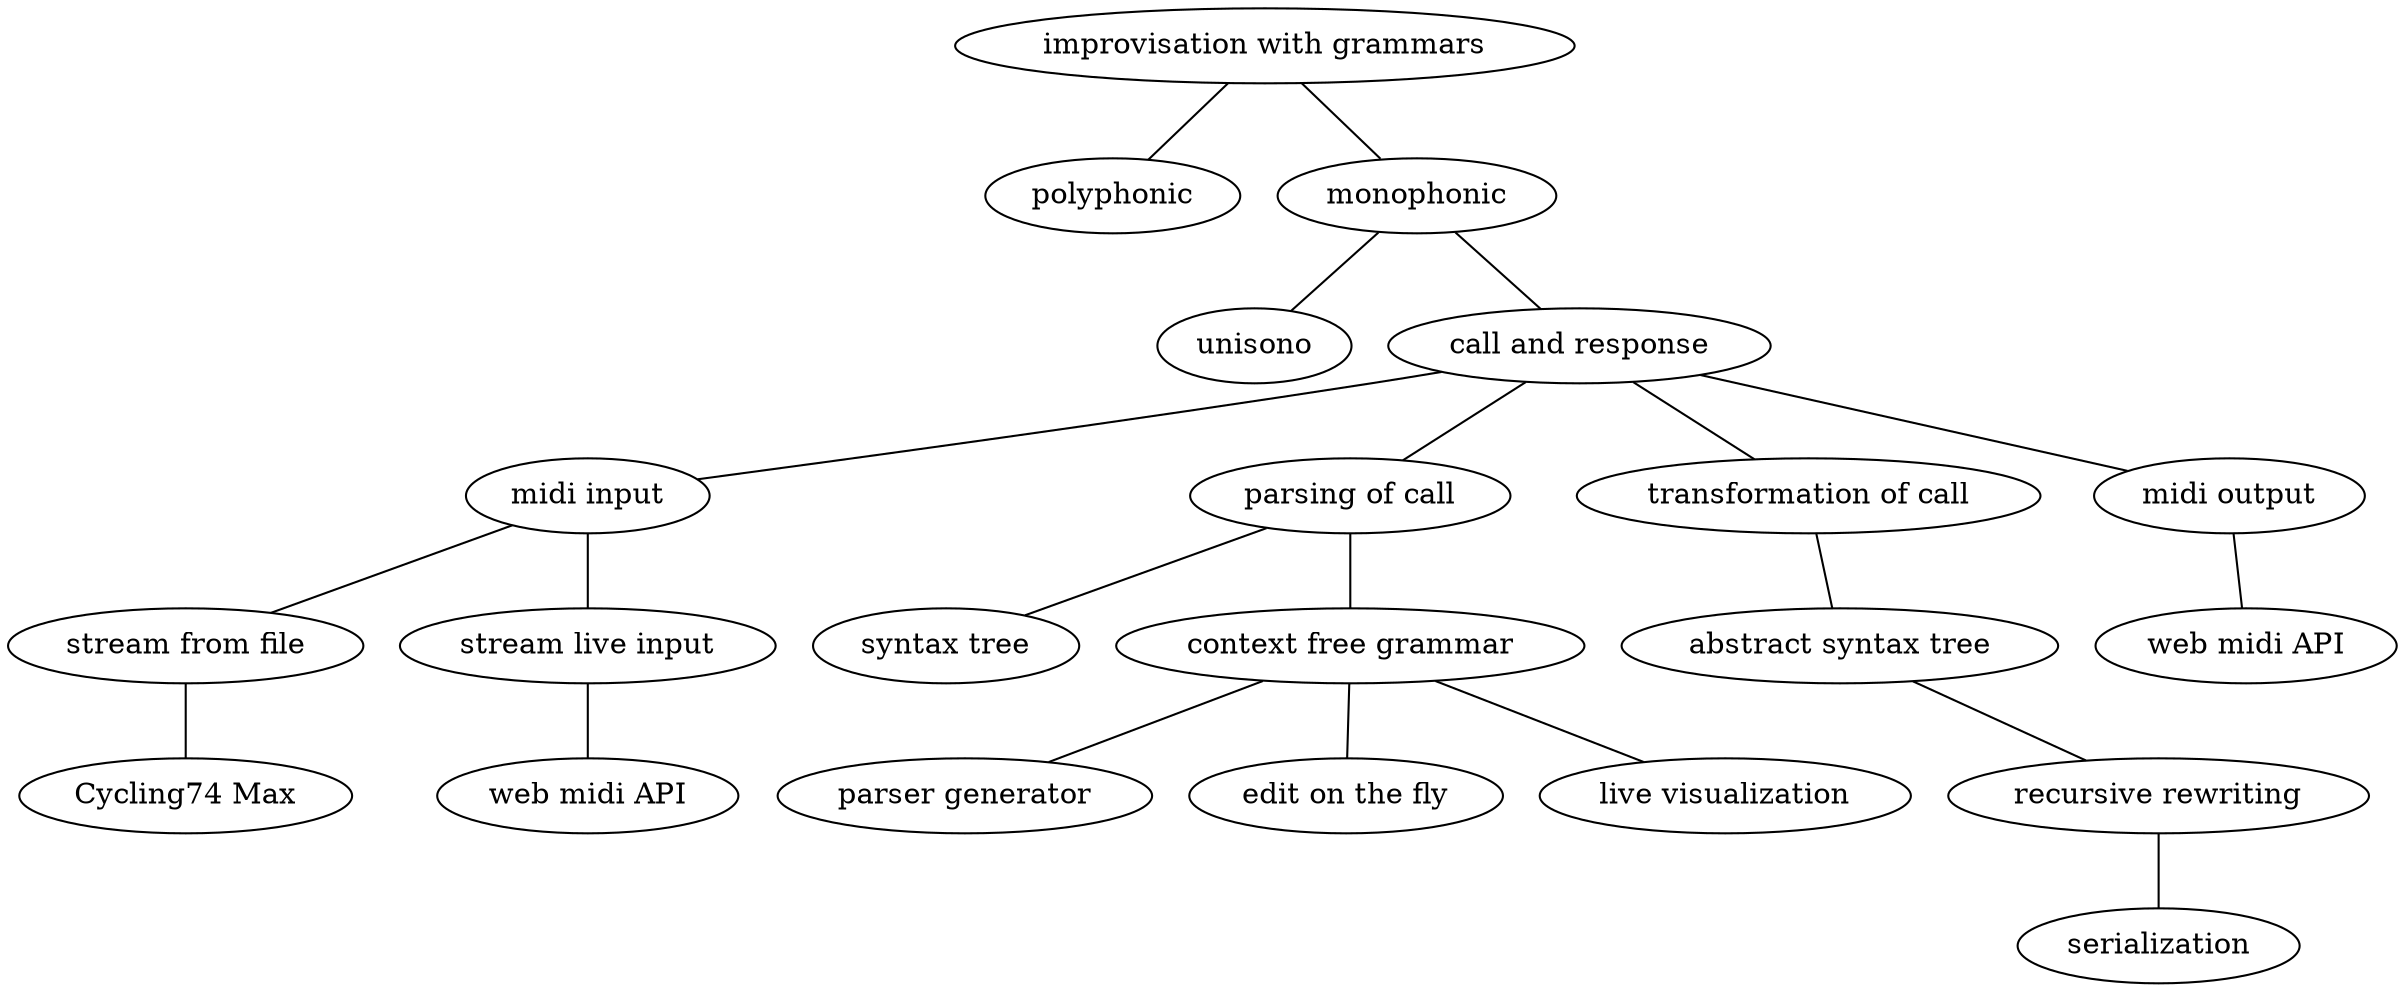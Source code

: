 graph G {

  start [label="improvisation with grammars"]
  polyphonic
  monophonic
  unisono
  cnr [label="call and response"]
  midiin [label="midi input"]
  strf [label="stream from file"]
  strl [label="stream live input"]
  cyc74max [label="Cycling74 Max"]
  webmidiin [label="web midi API"]
  poc [label="parsing of call"]
  st [label="syntax tree"]
  ast [label="abstract syntax tree"]
  recrew [label="recursive rewriting"]
  srlz [label="serialization"]
  toc [label="transformation of call"]
  midiout [label="midi output"]
  webmidiout [label="web midi API"]
  cfg [label="context free grammar"]
  pgen [label="parser generator"]
  liveedit [label="edit on the fly"]
  viz [label="live visualization"]

  start -- polyphonic
  start -- monophonic
  monophonic -- unisono
  monophonic -- cnr

    cnr -- midiin // symbolic vs. raw audio omitted
      midiin -- strf
        strf -- cyc74max
      midiin -- strl
        strl -- webmidiin

    cnr -- poc
    poc -- cfg
      cfg -- pgen
      cfg -- liveedit
      cfg -- viz
    poc -- st

    cnr -- toc
      toc -- ast
      ast -- recrew
      recrew --srlz
    cnr -- midiout
      midiout -- webmidiout
  
}
